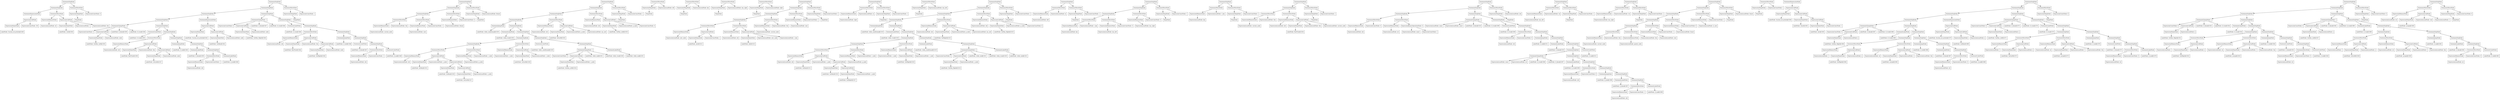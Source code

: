 digraph TreeVisitor {
"0x60300003fdc0" [label="StatementSeqNode" shape=box]
"0x60300003fd30" [label="StatementSeqNode" shape=box]
"0x60200004e2f0" [label="StatementExpressionNode" shape=box]
"0x604000067450" [label="ExpressionCallNode" shape=box]
"0x60200004e2b0" [label="ExpressionNameNode" shape=box]
"0x6040000673d0" [label="LabelNode: System.out.println@1049" shape=box]
"0x60200004e2b0" -> "0x6040000673d0"
"0x604000067450" -> "0x60200004e2b0"
"0x60200004e290" [label="ExpressionConstNode: 333" shape=box]
"0x604000067450" -> "0x60200004e290"
"0x60200004e2f0" -> "0x604000067450"
"0x60300003fd30" -> "0x60200004e2f0"
"0x60300003fd00" [label="StatementMoveNode" shape=box]
"0x60200004e410" [label="ExpressionMemoryNode" shape=box]
"0x604000067590" [label="ExpressionLocalNode: nti" shape=box]
"0x60200004e410" -> "0x604000067590"
"0x60300003fd00" -> "0x60200004e410"
"0x6040000674d0" [label="ExpressionCallNode" shape=box]
"0x60200004e330" [label="ExpressionNameNode" shape=box]
"0x604000067490" [label="LabelNode: visit@1050" shape=box]
"0x60200004e330" -> "0x604000067490"
"0x6040000674d0" -> "0x60200004e330"
"0x604000067510" [label="ExpressionLocalNode: v" shape=box]
"0x6040000674d0" -> "0x604000067510"
"0x604000067550" [label="ExpressionLocalNode: this" shape=box]
"0x6040000674d0" -> "0x604000067550"
"0x60300003fd00" -> "0x6040000674d0"
"0x60300003fd30" -> "0x60300003fd00"
"0x60300003fdc0" -> "0x60300003fd30"
"0x60300003fd90" [label="StatementMoveNode" shape=box]
"0x60200004e4b0" [label="ExpressionTempNode" shape=box]
"0x6040000675d0" [label="TempNode" shape=box]
"0x60200004e4b0" -> "0x6040000675d0"
"0x60300003fd90" -> "0x60200004e4b0"
"0x60200004e490" [label="ExpressionConstNode: 0" shape=box]
"0x60300003fd90" -> "0x60200004e490"
"0x60300003fdc0" -> "0x60300003fd90"
"0x60300003fbe0" [label="StatementSeqNode" shape=box]
"0x60300003fb50" [label="StatementSeqNode" shape=box]
"0x60300003f970" [label="StatementSeqNode" shape=box]
"0x60300005ffe0" [label="StatementSeqNode" shape=box]
"0x604000066d10" [label="StatementCJumpNode: 1" shape=box]
"0x60200004dcf0" [label="ExpressionConstNode: 0" shape=box]
"0x604000066d10" -> "0x60200004dcf0"
"0x604000066910" [label="ExpressionCallNode" shape=box]
"0x60200004d9d0" [label="ExpressionNameNode" shape=box]
"0x6040000668d0" [label="LabelNode: GetHas_Left@1035" shape=box]
"0x60200004d9d0" -> "0x6040000668d0"
"0x604000066910" -> "0x60200004d9d0"
"0x604000066950" [label="ExpressionLocalNode: node" shape=box]
"0x604000066910" -> "0x604000066950"
"0x604000066d10" -> "0x604000066910"
"0x604000066bd0" [label="LabelNode: if_false@1039" shape=box]
"0x604000066d10" -> "0x604000066bd0"
"0x604000066b90" [label="LabelNode: if_true@1038" shape=box]
"0x604000066d10" -> "0x604000066b90"
"0x60300005ffe0" -> "0x604000066d10"
"0x60300003f820" [label="StatementSeqNode" shape=box]
"0x60200004dc70" [label="StatementLabelNode" shape=box]
"0x604000066c50" [label="LabelNode: if_true@1038" shape=box]
"0x60200004dc70" -> "0x604000066c50"
"0x60300003f820" -> "0x60200004dc70"
"0x60300003f850" [label="StatementSeqNode" shape=box]
"0x60300005ff80" [label="StatementMoveNode" shape=box]
"0x60200004db90" [label="ExpressionMemoryNode" shape=box]
"0x604000066b10" [label="ExpressionLocalNode: ntb" shape=box]
"0x60200004db90" -> "0x604000066b10"
"0x60300005ff80" -> "0x60200004db90"
"0x6040000669d0" [label="ExpressionCallNode" shape=box]
"0x60200004da50" [label="ExpressionNameNode" shape=box]
"0x604000066990" [label="LabelNode: RecPrint@1036" shape=box]
"0x60200004da50" -> "0x604000066990"
"0x6040000669d0" -> "0x60200004da50"
"0x604000066a10" [label="ExpressionLocalNode: this" shape=box]
"0x6040000669d0" -> "0x604000066a10"
"0x604000066a90" [label="ExpressionCallNode" shape=box]
"0x60200004dab0" [label="ExpressionNameNode" shape=box]
"0x604000066a50" [label="LabelNode: GetLeft@1037" shape=box]
"0x60200004dab0" -> "0x604000066a50"
"0x604000066a90" -> "0x60200004dab0"
"0x604000066ad0" [label="ExpressionLocalNode: node" shape=box]
"0x604000066a90" -> "0x604000066ad0"
"0x6040000669d0" -> "0x604000066a90"
"0x60300005ff80" -> "0x6040000669d0"
"0x60300003f850" -> "0x60300005ff80"
"0x60300003f880" [label="StatementSeqNode" shape=box]
"0x60200004dcd0" [label="StatementJumpNode" shape=box]
"0x604000066c10" [label="LabelNode: if_end@1040" shape=box]
"0x60200004dcd0" -> "0x604000066c10"
"0x60300003f880" -> "0x60200004dcd0"
"0x60300003f8b0" [label="StatementSeqNode" shape=box]
"0x60200004dc90" [label="StatementLabelNode" shape=box]
"0x604000066c90" [label="LabelNode: if_false@1039" shape=box]
"0x60200004dc90" -> "0x604000066c90"
"0x60300003f8b0" -> "0x60200004dc90"
"0x60300003f8e0" [label="StatementSeqNode" shape=box]
"0x60300005ffb0" [label="StatementMoveNode" shape=box]
"0x60200004dc30" [label="ExpressionMemoryNode" shape=box]
"0x604000066b50" [label="ExpressionLocalNode: ntb" shape=box]
"0x60200004dc30" -> "0x604000066b50"
"0x60300005ffb0" -> "0x60200004dc30"
"0x60200004dbf0" [label="ExpressionConstNode: 1" shape=box]
"0x60300005ffb0" -> "0x60200004dbf0"
"0x60300003f8e0" -> "0x60300005ffb0"
"0x60200004dcb0" [label="StatementLabelNode" shape=box]
"0x604000066cd0" [label="LabelNode: if_end@1040" shape=box]
"0x60200004dcb0" -> "0x604000066cd0"
"0x60300003f8e0" -> "0x60200004dcb0"
"0x60300003f8b0" -> "0x60300003f8e0"
"0x60300003f880" -> "0x60300003f8b0"
"0x60300003f850" -> "0x60300003f880"
"0x60300003f820" -> "0x60300003f850"
"0x60300005ffe0" -> "0x60300003f820"
"0x60300003f970" -> "0x60300005ffe0"
"0x60200004ddf0" [label="StatementExpressionNode" shape=box]
"0x604000066e90" [label="ExpressionCallNode" shape=box]
"0x60200004ddb0" [label="ExpressionNameNode" shape=box]
"0x604000066e10" [label="LabelNode: System.out.println@1042" shape=box]
"0x60200004ddb0" -> "0x604000066e10"
"0x604000066e90" -> "0x60200004ddb0"
"0x604000066d90" [label="ExpressionCallNode" shape=box]
"0x60200004dd30" [label="ExpressionNameNode" shape=box]
"0x604000066d50" [label="LabelNode: GetKey@1041" shape=box]
"0x60200004dd30" -> "0x604000066d50"
"0x604000066d90" -> "0x60200004dd30"
"0x604000066dd0" [label="ExpressionLocalNode: node" shape=box]
"0x604000066d90" -> "0x604000066dd0"
"0x604000066e90" -> "0x604000066d90"
"0x60200004ddf0" -> "0x604000066e90"
"0x60300003f970" -> "0x60200004ddf0"
"0x60300003fb50" -> "0x60300003f970"
"0x60300003fa30" [label="StatementSeqNode" shape=box]
"0x604000067310" [label="StatementCJumpNode: 1" shape=box]
"0x60200004e170" [label="ExpressionConstNode: 0" shape=box]
"0x604000067310" -> "0x60200004e170"
"0x604000066f10" [label="ExpressionCallNode" shape=box]
"0x60200004de50" [label="ExpressionNameNode" shape=box]
"0x604000066ed0" [label="LabelNode: GetHas_Right@1043" shape=box]
"0x60200004de50" -> "0x604000066ed0"
"0x604000066f10" -> "0x60200004de50"
"0x604000066f50" [label="ExpressionLocalNode: node" shape=box]
"0x604000066f10" -> "0x604000066f50"
"0x604000067310" -> "0x604000066f10"
"0x6040000671d0" [label="LabelNode: if_false@1047" shape=box]
"0x604000067310" -> "0x6040000671d0"
"0x604000067190" [label="LabelNode: if_true@1046" shape=box]
"0x604000067310" -> "0x604000067190"
"0x60300003fa30" -> "0x604000067310"
"0x60300003fa60" [label="StatementSeqNode" shape=box]
"0x60200004e0f0" [label="StatementLabelNode" shape=box]
"0x604000067250" [label="LabelNode: if_true@1046" shape=box]
"0x60200004e0f0" -> "0x604000067250"
"0x60300003fa60" -> "0x60200004e0f0"
"0x60300003fa90" [label="StatementSeqNode" shape=box]
"0x60300003f9d0" [label="StatementMoveNode" shape=box]
"0x60200004e010" [label="ExpressionMemoryNode" shape=box]
"0x604000067110" [label="ExpressionLocalNode: ntb" shape=box]
"0x60200004e010" -> "0x604000067110"
"0x60300003f9d0" -> "0x60200004e010"
"0x604000066fd0" [label="ExpressionCallNode" shape=box]
"0x60200004ded0" [label="ExpressionNameNode" shape=box]
"0x604000066f90" [label="LabelNode: RecPrint@1044" shape=box]
"0x60200004ded0" -> "0x604000066f90"
"0x604000066fd0" -> "0x60200004ded0"
"0x604000067010" [label="ExpressionLocalNode: this" shape=box]
"0x604000066fd0" -> "0x604000067010"
"0x604000067090" [label="ExpressionCallNode" shape=box]
"0x60200004df30" [label="ExpressionNameNode" shape=box]
"0x604000067050" [label="LabelNode: GetRight@1045" shape=box]
"0x60200004df30" -> "0x604000067050"
"0x604000067090" -> "0x60200004df30"
"0x6040000670d0" [label="ExpressionLocalNode: node" shape=box]
"0x604000067090" -> "0x6040000670d0"
"0x604000066fd0" -> "0x604000067090"
"0x60300003f9d0" -> "0x604000066fd0"
"0x60300003fa90" -> "0x60300003f9d0"
"0x60300003fac0" [label="StatementSeqNode" shape=box]
"0x60200004e150" [label="StatementJumpNode" shape=box]
"0x604000067210" [label="LabelNode: if_end@1048" shape=box]
"0x60200004e150" -> "0x604000067210"
"0x60300003fac0" -> "0x60200004e150"
"0x60300003faf0" [label="StatementSeqNode" shape=box]
"0x60200004e110" [label="StatementLabelNode" shape=box]
"0x604000067290" [label="LabelNode: if_false@1047" shape=box]
"0x60200004e110" -> "0x604000067290"
"0x60300003faf0" -> "0x60200004e110"
"0x60300003fb20" [label="StatementSeqNode" shape=box]
"0x60300003fa00" [label="StatementMoveNode" shape=box]
"0x60200004e0b0" [label="ExpressionMemoryNode" shape=box]
"0x604000067150" [label="ExpressionLocalNode: ntb" shape=box]
"0x60200004e0b0" -> "0x604000067150"
"0x60300003fa00" -> "0x60200004e0b0"
"0x60200004e070" [label="ExpressionConstNode: 1" shape=box]
"0x60300003fa00" -> "0x60200004e070"
"0x60300003fb20" -> "0x60300003fa00"
"0x60200004e130" [label="StatementLabelNode" shape=box]
"0x6040000672d0" [label="LabelNode: if_end@1048" shape=box]
"0x60200004e130" -> "0x6040000672d0"
"0x60300003fb20" -> "0x60200004e130"
"0x60300003faf0" -> "0x60300003fb20"
"0x60300003fac0" -> "0x60300003faf0"
"0x60300003fa90" -> "0x60300003fac0"
"0x60300003fa60" -> "0x60300003fa90"
"0x60300003fa30" -> "0x60300003fa60"
"0x60300003fb50" -> "0x60300003fa30"
"0x60300003fbe0" -> "0x60300003fb50"
"0x60300003fbb0" [label="StatementMoveNode" shape=box]
"0x60200004e210" [label="ExpressionTempNode" shape=box]
"0x604000067350" [label="TempNode" shape=box]
"0x60200004e210" -> "0x604000067350"
"0x60300003fbb0" -> "0x60200004e210"
"0x60200004e1f0" [label="ExpressionConstNode: 1" shape=box]
"0x60300003fbb0" -> "0x60200004e1f0"
"0x60300003fbe0" -> "0x60300003fbb0"
"0x60300005fda0" [label="StatementSeqNode" shape=box]
"0x60300005fd10" [label="StatementSeqNode" shape=box]
"0x60300005fcb0" [label="StatementSeqNode" shape=box]
"0x60300005fc50" [label="StatementMoveNode" shape=box]
"0x60200004d530" [label="ExpressionMemoryNode" shape=box]
"0x604000066590" [label="ExpressionLocalNode: current_node" shape=box]
"0x60200004d530" -> "0x604000066590"
"0x60300005fc50" -> "0x60200004d530"
"0x604000066550" [label="ExpressionLocalNode: this" shape=box]
"0x60300005fc50" -> "0x604000066550"
"0x60300005fcb0" -> "0x60300005fc50"
"0x60300005fc80" [label="StatementMoveNode" shape=box]
"0x60200004d5d0" [label="ExpressionMemoryNode" shape=box]
"0x6040000665d0" [label="ExpressionLocalNode: cont" shape=box]
"0x60200004d5d0" -> "0x6040000665d0"
"0x60300005fc80" -> "0x60200004d5d0"
"0x60200004d590" [label="ExpressionConstNode: 1" shape=box]
"0x60300005fc80" -> "0x60200004d590"
"0x60300005fcb0" -> "0x60300005fc80"
"0x60300005fd10" -> "0x60300005fcb0"
"0x60300005fce0" [label="StatementMoveNode" shape=box]
"0x60200004d690" [label="ExpressionMemoryNode" shape=box]
"0x604000066610" [label="ExpressionLocalNode: ifound" shape=box]
"0x60200004d690" -> "0x604000066610"
"0x60300005fce0" -> "0x60200004d690"
"0x60200004d650" [label="ExpressionConstNode: 0" shape=box]
"0x60300005fce0" -> "0x60200004d650"
"0x60300005fd10" -> "0x60300005fce0"
"0x60300005fda0" -> "0x60300005fd10"
"0x60300005fd70" [label="StatementMoveNode" shape=box]
"0x60200004d710" [label="ExpressionTempNode" shape=box]
"0x604000066690" [label="TempNode" shape=box]
"0x60200004d710" -> "0x604000066690"
"0x60300005fd70" -> "0x60200004d710"
"0x604000066650" [label="ExpressionLocalNode: ifound" shape=box]
"0x60300005fd70" -> "0x604000066650"
"0x60300005fda0" -> "0x60300005fd70"
"0x60300005fbf0" [label="StatementSeqNode" shape=box]
"0x60300005fb60" [label="StatementSeqNode" shape=box]
"0x60300005fad0" [label="StatementSeqNode" shape=box]
"0x60300005f9b0" [label="StatementSeqNode" shape=box]
"0x60200004d170" [label="StatementJumpNode" shape=box]
"0x604000066090" [label="LabelNode: while_conditional@1029" shape=box]
"0x60200004d170" -> "0x604000066090"
"0x60300005f9b0" -> "0x60200004d170"
"0x60300005f9e0" [label="StatementSeqNode" shape=box]
"0x60200004d110" [label="StatementLabelNode" shape=box]
"0x6040000661d0" [label="LabelNode: while_true@1030" shape=box]
"0x60200004d110" -> "0x6040000661d0"
"0x60300005f9e0" -> "0x60200004d110"
"0x60300005fa10" [label="StatementSeqNode" shape=box]
"0x60300005f8c0" [label="StatementSeqNode" shape=box]
"0x60300005f8f0" [label="StatementSeqNode" shape=box]
"0x60300005f800" [label="StatementMoveNode" shape=box]
"0x60200004cef0" [label="ExpressionMemoryNode" shape=box]
"0x604000065ed0" [label="ExpressionLocalNode: ntb" shape=box]
"0x60200004cef0" -> "0x604000065ed0"
"0x60300005f800" -> "0x60200004cef0"
"0x604000065d10" [label="ExpressionCallNode" shape=box]
"0x60200004cd50" [label="ExpressionNameNode" shape=box]
"0x604000065cd0" [label="LabelNode: SetKey@1025" shape=box]
"0x60200004cd50" -> "0x604000065cd0"
"0x604000065d10" -> "0x60200004cd50"
"0x604000065d50" [label="ExpressionLocalNode: c_node" shape=box]
"0x604000065d10" -> "0x604000065d50"
"0x604000065dd0" [label="ExpressionCallNode" shape=box]
"0x60200004cdb0" [label="ExpressionNameNode" shape=box]
"0x604000065d90" [label="LabelNode: GetKey@1026" shape=box]
"0x60200004cdb0" -> "0x604000065d90"
"0x604000065dd0" -> "0x60200004cdb0"
"0x604000065e50" [label="ExpressionCallNode" shape=box]
"0x60200004cdd0" [label="ExpressionNameNode" shape=box]
"0x604000065e10" [label="LabelNode: GetLeft@1027" shape=box]
"0x60200004cdd0" -> "0x604000065e10"
"0x604000065e50" -> "0x60200004cdd0"
"0x604000065e90" [label="ExpressionLocalNode: c_node" shape=box]
"0x604000065e50" -> "0x604000065e90"
"0x604000065dd0" -> "0x604000065e50"
"0x604000065d10" -> "0x604000065dd0"
"0x60300005f800" -> "0x604000065d10"
"0x60300005f8f0" -> "0x60300005f800"
"0x60300005f830" [label="StatementMoveNode" shape=box]
"0x60200004cf90" [label="ExpressionMemoryNode" shape=box]
"0x604000065f50" [label="ExpressionLocalNode: p_node" shape=box]
"0x60200004cf90" -> "0x604000065f50"
"0x60300005f830" -> "0x60200004cf90"
"0x604000065f10" [label="ExpressionLocalNode: c_node" shape=box]
"0x60300005f830" -> "0x604000065f10"
"0x60300005f8f0" -> "0x60300005f830"
"0x60300005f8c0" -> "0x60300005f8f0"
"0x60300005f860" [label="StatementMoveNode" shape=box]
"0x60200004d090" [label="ExpressionMemoryNode" shape=box]
"0x604000066050" [label="ExpressionLocalNode: c_node" shape=box]
"0x60200004d090" -> "0x604000066050"
"0x60300005f860" -> "0x60200004d090"
"0x604000065fd0" [label="ExpressionCallNode" shape=box]
"0x60200004cff0" [label="ExpressionNameNode" shape=box]
"0x604000065f90" [label="LabelNode: GetLeft@1028" shape=box]
"0x60200004cff0" -> "0x604000065f90"
"0x604000065fd0" -> "0x60200004cff0"
"0x604000066010" [label="ExpressionLocalNode: c_node" shape=box]
"0x604000065fd0" -> "0x604000066010"
"0x60300005f860" -> "0x604000065fd0"
"0x60300005f8c0" -> "0x60300005f860"
"0x60300005fa10" -> "0x60300005f8c0"
"0x60300005fa40" [label="StatementSeqNode" shape=box]
"0x60200004d0f0" [label="StatementLabelNode" shape=box]
"0x604000066190" [label="LabelNode: while_conditional@1029" shape=box]
"0x60200004d0f0" -> "0x604000066190"
"0x60300005fa40" -> "0x60200004d0f0"
"0x60300005fa70" [label="StatementSeqNode" shape=box]
"0x604000066250" [label="StatementCJumpNode: 1" shape=box]
"0x60200004d150" [label="ExpressionConstNode: 0" shape=box]
"0x604000066250" -> "0x60200004d150"
"0x604000065c50" [label="ExpressionCallNode" shape=box]
"0x60200004ccd0" [label="ExpressionNameNode" shape=box]
"0x604000065c10" [label="LabelNode: GetHas_Left@1024" shape=box]
"0x60200004ccd0" -> "0x604000065c10"
"0x604000065c50" -> "0x60200004ccd0"
"0x604000065c90" [label="ExpressionLocalNode: c_node" shape=box]
"0x604000065c50" -> "0x604000065c90"
"0x604000066250" -> "0x604000065c50"
"0x604000066150" [label="LabelNode: while_end@1031" shape=box]
"0x604000066250" -> "0x604000066150"
"0x604000066110" [label="LabelNode: while_true@1030" shape=box]
"0x604000066250" -> "0x604000066110"
"0x60300005fa70" -> "0x604000066250"
"0x60200004d130" [label="StatementLabelNode" shape=box]
"0x604000066210" [label="LabelNode: while_end@1031" shape=box]
"0x60200004d130" -> "0x604000066210"
"0x60300005fa70" -> "0x60200004d130"
"0x60300005fa40" -> "0x60300005fa70"
"0x60300005fa10" -> "0x60300005fa40"
"0x60300005f9e0" -> "0x60300005fa10"
"0x60300005f9b0" -> "0x60300005f9e0"
"0x60300005fad0" -> "0x60300005f9b0"
"0x60300005faa0" [label="StatementMoveNode" shape=box]
"0x60200004d290" [label="ExpressionMemoryNode" shape=box]
"0x604000066390" [label="ExpressionLocalNode: ntb" shape=box]
"0x60200004d290" -> "0x604000066390"
"0x60300005faa0" -> "0x60200004d290"
"0x6040000662d0" [label="ExpressionCallNode" shape=box]
"0x60200004d1b0" [label="ExpressionNameNode" shape=box]
"0x604000066290" [label="LabelNode: SetLeft@1032" shape=box]
"0x60200004d1b0" -> "0x604000066290"
"0x6040000662d0" -> "0x60200004d1b0"
"0x604000066310" [label="ExpressionLocalNode: p_node" shape=box]
"0x6040000662d0" -> "0x604000066310"
"0x604000066350" [label="ExpressionLocalNode: my_null" shape=box]
"0x6040000662d0" -> "0x604000066350"
"0x60300005faa0" -> "0x6040000662d0"
"0x60300005fad0" -> "0x60300005faa0"
"0x60300005fb60" -> "0x60300005fad0"
"0x60300005fb30" [label="StatementMoveNode" shape=box]
"0x60200004d3f0" [label="ExpressionMemoryNode" shape=box]
"0x604000066490" [label="ExpressionLocalNode: ntb" shape=box]
"0x60200004d3f0" -> "0x604000066490"
"0x60300005fb30" -> "0x60200004d3f0"
"0x604000066410" [label="ExpressionCallNode" shape=box]
"0x60200004d2f0" [label="ExpressionNameNode" shape=box]
"0x6040000663d0" [label="LabelNode: SetHas_Left@1033" shape=box]
"0x60200004d2f0" -> "0x6040000663d0"
"0x604000066410" -> "0x60200004d2f0"
"0x604000066450" [label="ExpressionLocalNode: p_node" shape=box]
"0x604000066410" -> "0x604000066450"
"0x60200004d370" [label="ExpressionConstNode: 0" shape=box]
"0x604000066410" -> "0x60200004d370"
"0x60300005fb30" -> "0x604000066410"
"0x60300005fb60" -> "0x60300005fb30"
"0x60300005fbf0" -> "0x60300005fb60"
"0x60300005fbc0" [label="StatementMoveNode" shape=box]
"0x60200004d490" [label="ExpressionTempNode" shape=box]
"0x6040000664d0" [label="TempNode" shape=box]
"0x60200004d490" -> "0x6040000664d0"
"0x60300005fbc0" -> "0x60200004d490"
"0x60200004d470" [label="ExpressionConstNode: 1" shape=box]
"0x60300005fbc0" -> "0x60200004d470"
"0x60300005fbf0" -> "0x60300005fbc0"
"0x60300005e270" [label="StatementMoveNode" shape=box]
"0x60200004b1b0" [label="ExpressionTempNode" shape=box]
"0x6040000642d0" [label="TempNode" shape=box]
"0x60200004b1b0" -> "0x6040000642d0"
"0x60300005e270" -> "0x60200004b1b0"
"0x604000064290" [label="ExpressionLocalNode: left" shape=box]
"0x60300005e270" -> "0x604000064290"
"0x60300005e2d0" [label="StatementMoveNode" shape=box]
"0x60200004b210" [label="ExpressionTempNode" shape=box]
"0x604000064350" [label="TempNode" shape=box]
"0x60200004b210" -> "0x604000064350"
"0x60300005e2d0" -> "0x60200004b210"
"0x604000064310" [label="ExpressionLocalNode: key" shape=box]
"0x60300005e2d0" -> "0x604000064310"
"0x60300005e480" [label="StatementMoveNode" shape=box]
"0x60200004b390" [label="ExpressionTempNode" shape=box]
"0x604000064490" [label="TempNode" shape=box]
"0x60200004b390" -> "0x604000064490"
"0x60300005e480" -> "0x60200004b390"
"0x604000064450" [label="ExpressionLocalNode: has_right" shape=box]
"0x60300005e480" -> "0x604000064450"
"0x60300005e210" [label="StatementMoveNode" shape=box]
"0x60200004b150" [label="ExpressionTempNode" shape=box]
"0x604000064250" [label="TempNode" shape=box]
"0x60200004b150" -> "0x604000064250"
"0x60300005e210" -> "0x60200004b150"
"0x604000064210" [label="ExpressionLocalNode: right" shape=box]
"0x60300005e210" -> "0x604000064210"
"0x60300005ef60" [label="StatementSeqNode" shape=box]
"0x60300005eed0" [label="StatementSeqNode" shape=box]
"0x60300005ee70" [label="StatementSeqNode" shape=box]
"0x60300005ee10" [label="StatementSeqNode" shape=box]
"0x60300005edb0" [label="StatementMoveNode" shape=box]
"0x60200004bcd0" [label="ExpressionMemoryNode" shape=box]
"0x604000064dd0" [label="ExpressionLocalNode: new_node" shape=box]
"0x60200004bcd0" -> "0x604000064dd0"
"0x60300005edb0" -> "0x60200004bcd0"
"0x604000064d90" [label="ExpressionCallNode" shape=box]
"0x60200004bc30" [label="ExpressionNameNode" shape=box]
"0x604000064d50" [label="LabelNode: new@1012" shape=box]
"0x60200004bc30" -> "0x604000064d50"
"0x604000064d90" -> "0x60200004bc30"
"0x60200004bc50" [label="ExpressionConstNode: 1" shape=box]
"0x604000064d90" -> "0x60200004bc50"
"0x60300005edb0" -> "0x604000064d90"
"0x60300005ee10" -> "0x60300005edb0"
"0x60300005ede0" [label="StatementMoveNode" shape=box]
"0x60200004bdf0" [label="ExpressionMemoryNode" shape=box]
"0x604000064f10" [label="ExpressionLocalNode: ntb" shape=box]
"0x60200004bdf0" -> "0x604000064f10"
"0x60300005ede0" -> "0x60200004bdf0"
"0x604000064e50" [label="ExpressionCallNode" shape=box]
"0x60200004bd10" [label="ExpressionNameNode" shape=box]
"0x604000064e10" [label="LabelNode: Init@1013" shape=box]
"0x60200004bd10" -> "0x604000064e10"
"0x604000064e50" -> "0x60200004bd10"
"0x604000064e90" [label="ExpressionLocalNode: new_node" shape=box]
"0x604000064e50" -> "0x604000064e90"
"0x604000064ed0" [label="ExpressionLocalNode: v_key" shape=box]
"0x604000064e50" -> "0x604000064ed0"
"0x60300005ede0" -> "0x604000064e50"
"0x60300005ee10" -> "0x60300005ede0"
"0x60300005ee70" -> "0x60300005ee10"
"0x60300005ee40" [label="StatementMoveNode" shape=box]
"0x60200004be90" [label="ExpressionMemoryNode" shape=box]
"0x604000064f90" [label="ExpressionLocalNode: current_node" shape=box]
"0x60200004be90" -> "0x604000064f90"
"0x60300005ee40" -> "0x60200004be90"
"0x604000064f50" [label="ExpressionLocalNode: this" shape=box]
"0x60300005ee40" -> "0x604000064f50"
"0x60300005ee70" -> "0x60300005ee40"
"0x60300005eed0" -> "0x60300005ee70"
"0x60300005eea0" [label="StatementMoveNode" shape=box]
"0x60200004bf50" [label="ExpressionMemoryNode" shape=box]
"0x604000064fd0" [label="ExpressionLocalNode: cont" shape=box]
"0x60200004bf50" -> "0x604000064fd0"
"0x60300005eea0" -> "0x60200004bf50"
"0x60200004bf10" [label="ExpressionConstNode: 1" shape=box]
"0x60300005eea0" -> "0x60200004bf10"
"0x60300005eed0" -> "0x60300005eea0"
"0x60300005ef60" -> "0x60300005eed0"
"0x60300005ef30" [label="StatementMoveNode" shape=box]
"0x60200004bff0" [label="ExpressionTempNode" shape=box]
"0x604000065010" [label="TempNode" shape=box]
"0x60200004bff0" -> "0x604000065010"
"0x60300005ef30" -> "0x60200004bff0"
"0x60200004bfd0" [label="ExpressionConstNode: 1" shape=box]
"0x60300005ef30" -> "0x60200004bfd0"
"0x60300005ef60" -> "0x60300005ef30"
"0x60300005e060" [label="StatementSeqNode" shape=box]
"0x60300005dfd0" [label="StatementMoveNode" shape=box]
"0x60200004af30" [label="ExpressionMemoryNode" shape=box]
"0x6040000640d0" [label="ExpressionLocalNode: right" shape=box]
"0x60200004af30" -> "0x6040000640d0"
"0x60300005dfd0" -> "0x60200004af30"
"0x604000064090" [label="ExpressionLocalNode: rn" shape=box]
"0x60300005dfd0" -> "0x604000064090"
"0x60300005e060" -> "0x60300005dfd0"
"0x60300005e030" [label="StatementMoveNode" shape=box]
"0x60200004afb0" [label="ExpressionTempNode" shape=box]
"0x604000064110" [label="TempNode" shape=box]
"0x60200004afb0" -> "0x604000064110"
"0x60300005e030" -> "0x60200004afb0"
"0x60200004af90" [label="ExpressionConstNode: 1" shape=box]
"0x60300005e030" -> "0x60200004af90"
"0x60300005e060" -> "0x60300005e030"
"0x60300005e540" [label="StatementMoveNode" shape=box]
"0x60200004b3f0" [label="ExpressionTempNode" shape=box]
"0x604000064510" [label="TempNode" shape=box]
"0x60200004b3f0" -> "0x604000064510"
"0x60300005e540" -> "0x60200004b3f0"
"0x6040000644d0" [label="ExpressionLocalNode: has_left" shape=box]
"0x60300005e540" -> "0x6040000644d0"
"0x60300005f770" [label="StatementSeqNode" shape=box]
"0x60300005f6e0" [label="StatementSeqNode" shape=box]
"0x60300005f650" [label="StatementSeqNode" shape=box]
"0x60300005f530" [label="StatementSeqNode" shape=box]
"0x60200004c950" [label="StatementJumpNode" shape=box]
"0x604000065750" [label="LabelNode: while_conditional@1019" shape=box]
"0x60200004c950" -> "0x604000065750"
"0x60300005f530" -> "0x60200004c950"
"0x60300005f560" [label="StatementSeqNode" shape=box]
"0x60200004c8f0" [label="StatementLabelNode" shape=box]
"0x604000065890" [label="LabelNode: while_true@1020" shape=box]
"0x60200004c8f0" -> "0x604000065890"
"0x60300005f560" -> "0x60200004c8f0"
"0x60300005f590" [label="StatementSeqNode" shape=box]
"0x60300005f440" [label="StatementSeqNode" shape=box]
"0x60300005f470" [label="StatementSeqNode" shape=box]
"0x60300005f380" [label="StatementMoveNode" shape=box]
"0x60200004c6d0" [label="ExpressionMemoryNode" shape=box]
"0x604000065590" [label="ExpressionLocalNode: ntb" shape=box]
"0x60200004c6d0" -> "0x604000065590"
"0x60300005f380" -> "0x60200004c6d0"
"0x6040000653d0" [label="ExpressionCallNode" shape=box]
"0x60200004c530" [label="ExpressionNameNode" shape=box]
"0x604000065390" [label="LabelNode: SetKey@1015" shape=box]
"0x60200004c530" -> "0x604000065390"
"0x6040000653d0" -> "0x60200004c530"
"0x604000065410" [label="ExpressionLocalNode: c_node" shape=box]
"0x6040000653d0" -> "0x604000065410"
"0x604000065490" [label="ExpressionCallNode" shape=box]
"0x60200004c590" [label="ExpressionNameNode" shape=box]
"0x604000065450" [label="LabelNode: GetKey@1016" shape=box]
"0x60200004c590" -> "0x604000065450"
"0x604000065490" -> "0x60200004c590"
"0x604000065510" [label="ExpressionCallNode" shape=box]
"0x60200004c5b0" [label="ExpressionNameNode" shape=box]
"0x6040000654d0" [label="LabelNode: GetRight@1017" shape=box]
"0x60200004c5b0" -> "0x6040000654d0"
"0x604000065510" -> "0x60200004c5b0"
"0x604000065550" [label="ExpressionLocalNode: c_node" shape=box]
"0x604000065510" -> "0x604000065550"
"0x604000065490" -> "0x604000065510"
"0x6040000653d0" -> "0x604000065490"
"0x60300005f380" -> "0x6040000653d0"
"0x60300005f470" -> "0x60300005f380"
"0x60300005f3b0" [label="StatementMoveNode" shape=box]
"0x60200004c770" [label="ExpressionMemoryNode" shape=box]
"0x604000065610" [label="ExpressionLocalNode: p_node" shape=box]
"0x60200004c770" -> "0x604000065610"
"0x60300005f3b0" -> "0x60200004c770"
"0x6040000655d0" [label="ExpressionLocalNode: c_node" shape=box]
"0x60300005f3b0" -> "0x6040000655d0"
"0x60300005f470" -> "0x60300005f3b0"
"0x60300005f440" -> "0x60300005f470"
"0x60300005f3e0" [label="StatementMoveNode" shape=box]
"0x60200004c870" [label="ExpressionMemoryNode" shape=box]
"0x604000065710" [label="ExpressionLocalNode: c_node" shape=box]
"0x60200004c870" -> "0x604000065710"
"0x60300005f3e0" -> "0x60200004c870"
"0x604000065690" [label="ExpressionCallNode" shape=box]
"0x60200004c7d0" [label="ExpressionNameNode" shape=box]
"0x604000065650" [label="LabelNode: GetRight@1018" shape=box]
"0x60200004c7d0" -> "0x604000065650"
"0x604000065690" -> "0x60200004c7d0"
"0x6040000656d0" [label="ExpressionLocalNode: c_node" shape=box]
"0x604000065690" -> "0x6040000656d0"
"0x60300005f3e0" -> "0x604000065690"
"0x60300005f440" -> "0x60300005f3e0"
"0x60300005f590" -> "0x60300005f440"
"0x60300005f5c0" [label="StatementSeqNode" shape=box]
"0x60200004c8d0" [label="StatementLabelNode" shape=box]
"0x604000065850" [label="LabelNode: while_conditional@1019" shape=box]
"0x60200004c8d0" -> "0x604000065850"
"0x60300005f5c0" -> "0x60200004c8d0"
"0x60300005f5f0" [label="StatementSeqNode" shape=box]
"0x604000065910" [label="StatementCJumpNode: 1" shape=box]
"0x60200004c930" [label="ExpressionConstNode: 0" shape=box]
"0x604000065910" -> "0x60200004c930"
"0x604000065310" [label="ExpressionCallNode" shape=box]
"0x60200004c4b0" [label="ExpressionNameNode" shape=box]
"0x6040000652d0" [label="LabelNode: GetHas_Right@1014" shape=box]
"0x60200004c4b0" -> "0x6040000652d0"
"0x604000065310" -> "0x60200004c4b0"
"0x604000065350" [label="ExpressionLocalNode: c_node" shape=box]
"0x604000065310" -> "0x604000065350"
"0x604000065910" -> "0x604000065310"
"0x604000065810" [label="LabelNode: while_end@1021" shape=box]
"0x604000065910" -> "0x604000065810"
"0x6040000657d0" [label="LabelNode: while_true@1020" shape=box]
"0x604000065910" -> "0x6040000657d0"
"0x60300005f5f0" -> "0x604000065910"
"0x60200004c910" [label="StatementLabelNode" shape=box]
"0x6040000658d0" [label="LabelNode: while_end@1021" shape=box]
"0x60200004c910" -> "0x6040000658d0"
"0x60300005f5f0" -> "0x60200004c910"
"0x60300005f5c0" -> "0x60300005f5f0"
"0x60300005f590" -> "0x60300005f5c0"
"0x60300005f560" -> "0x60300005f590"
"0x60300005f530" -> "0x60300005f560"
"0x60300005f650" -> "0x60300005f530"
"0x60300005f620" [label="StatementMoveNode" shape=box]
"0x60200004ca70" [label="ExpressionMemoryNode" shape=box]
"0x604000065a50" [label="ExpressionLocalNode: ntb" shape=box]
"0x60200004ca70" -> "0x604000065a50"
"0x60300005f620" -> "0x60200004ca70"
"0x604000065990" [label="ExpressionCallNode" shape=box]
"0x60200004c990" [label="ExpressionNameNode" shape=box]
"0x604000065950" [label="LabelNode: SetRight@1022" shape=box]
"0x60200004c990" -> "0x604000065950"
"0x604000065990" -> "0x60200004c990"
"0x6040000659d0" [label="ExpressionLocalNode: p_node" shape=box]
"0x604000065990" -> "0x6040000659d0"
"0x604000065a10" [label="ExpressionLocalNode: my_null" shape=box]
"0x604000065990" -> "0x604000065a10"
"0x60300005f620" -> "0x604000065990"
"0x60300005f650" -> "0x60300005f620"
"0x60300005f6e0" -> "0x60300005f650"
"0x60300005f6b0" [label="StatementMoveNode" shape=box]
"0x60200004cbd0" [label="ExpressionMemoryNode" shape=box]
"0x604000065b50" [label="ExpressionLocalNode: ntb" shape=box]
"0x60200004cbd0" -> "0x604000065b50"
"0x60300005f6b0" -> "0x60200004cbd0"
"0x604000065ad0" [label="ExpressionCallNode" shape=box]
"0x60200004cad0" [label="ExpressionNameNode" shape=box]
"0x604000065a90" [label="LabelNode: SetHas_Right@1023" shape=box]
"0x60200004cad0" -> "0x604000065a90"
"0x604000065ad0" -> "0x60200004cad0"
"0x604000065b10" [label="ExpressionLocalNode: p_node" shape=box]
"0x604000065ad0" -> "0x604000065b10"
"0x60200004cb50" [label="ExpressionConstNode: 0" shape=box]
"0x604000065ad0" -> "0x60200004cb50"
"0x60300005f6b0" -> "0x604000065ad0"
"0x60300005f6e0" -> "0x60300005f6b0"
"0x60300005f770" -> "0x60300005f6e0"
"0x60300005f740" [label="StatementMoveNode" shape=box]
"0x60200004cc70" [label="ExpressionTempNode" shape=box]
"0x604000065b90" [label="TempNode" shape=box]
"0x60200004cc70" -> "0x604000065b90"
"0x60300005f740" -> "0x60200004cc70"
"0x60200004cc50" [label="ExpressionConstNode: 1" shape=box]
"0x60300005f740" -> "0x60200004cc50"
"0x60300005f770" -> "0x60300005f740"
"0x60300005e180" [label="StatementSeqNode" shape=box]
"0x60300005e0f0" [label="StatementMoveNode" shape=box]
"0x60200004b050" [label="ExpressionMemoryNode" shape=box]
"0x604000064190" [label="ExpressionLocalNode: left" shape=box]
"0x60200004b050" -> "0x604000064190"
"0x60300005e0f0" -> "0x60200004b050"
"0x604000064150" [label="ExpressionLocalNode: ln" shape=box]
"0x60300005e0f0" -> "0x604000064150"
"0x60300005e180" -> "0x60300005e0f0"
"0x60300005e150" [label="StatementMoveNode" shape=box]
"0x60200004b0d0" [label="ExpressionTempNode" shape=box]
"0x6040000641d0" [label="TempNode" shape=box]
"0x60200004b0d0" -> "0x6040000641d0"
"0x60300005e150" -> "0x60200004b0d0"
"0x60200004b0b0" [label="ExpressionConstNode: 1" shape=box]
"0x60300005e150" -> "0x60200004b0b0"
"0x60300005e180" -> "0x60300005e150"
"0x60300005df10" [label="StatementSeqNode" shape=box]
"0x60300005de80" [label="StatementSeqNode" shape=box]
"0x60300005de20" [label="StatementSeqNode" shape=box]
"0x60300005ddc0" [label="StatementMoveNode" shape=box]
"0x60200004ac90" [label="ExpressionMemoryNode" shape=box]
"0x604000063f90" [label="ExpressionLocalNode: key" shape=box]
"0x60200004ac90" -> "0x604000063f90"
"0x60300005ddc0" -> "0x60200004ac90"
"0x604000063f50" [label="ExpressionLocalNode: v_key" shape=box]
"0x60300005ddc0" -> "0x604000063f50"
"0x60300005de20" -> "0x60300005ddc0"
"0x60300005ddf0" [label="StatementMoveNode" shape=box]
"0x60200004ad30" [label="ExpressionMemoryNode" shape=box]
"0x604000063fd0" [label="ExpressionLocalNode: has_left" shape=box]
"0x60200004ad30" -> "0x604000063fd0"
"0x60300005ddf0" -> "0x60200004ad30"
"0x60200004acf0" [label="ExpressionConstNode: 0" shape=box]
"0x60300005ddf0" -> "0x60200004acf0"
"0x60300005de20" -> "0x60300005ddf0"
"0x60300005de80" -> "0x60300005de20"
"0x60300005de50" [label="StatementMoveNode" shape=box]
"0x60200004adf0" [label="ExpressionMemoryNode" shape=box]
"0x604000064010" [label="ExpressionLocalNode: has_right" shape=box]
"0x60200004adf0" -> "0x604000064010"
"0x60300005de50" -> "0x60200004adf0"
"0x60200004adb0" [label="ExpressionConstNode: 0" shape=box]
"0x60300005de50" -> "0x60200004adb0"
"0x60300005de80" -> "0x60300005de50"
"0x60300005df10" -> "0x60300005de80"
"0x60300005dee0" [label="StatementMoveNode" shape=box]
"0x60200004ae90" [label="ExpressionTempNode" shape=box]
"0x604000064050" [label="TempNode" shape=box]
"0x60200004ae90" -> "0x604000064050"
"0x60300005dee0" -> "0x60200004ae90"
"0x60200004ae70" [label="ExpressionConstNode: 1" shape=box]
"0x60300005dee0" -> "0x60200004ae70"
"0x60300005df10" -> "0x60300005dee0"
"0x60300005e3c0" [label="StatementSeqNode" shape=box]
"0x60300005e330" [label="StatementMoveNode" shape=box]
"0x60200004b290" [label="ExpressionMemoryNode" shape=box]
"0x6040000643d0" [label="ExpressionLocalNode: key" shape=box]
"0x60200004b290" -> "0x6040000643d0"
"0x60300005e330" -> "0x60200004b290"
"0x604000064390" [label="ExpressionLocalNode: v_key" shape=box]
"0x60300005e330" -> "0x604000064390"
"0x60300005e3c0" -> "0x60300005e330"
"0x60300005e390" [label="StatementMoveNode" shape=box]
"0x60200004b310" [label="ExpressionTempNode" shape=box]
"0x604000064410" [label="TempNode" shape=box]
"0x60200004b310" -> "0x604000064410"
"0x60300005e390" -> "0x60200004b310"
"0x60200004b2f0" [label="ExpressionConstNode: 1" shape=box]
"0x60300005e390" -> "0x60200004b2f0"
"0x60300005e3c0" -> "0x60300005e390"
"0x60300005fef0" [label="StatementSeqNode" shape=box]
"0x60300005fe60" [label="StatementSeqNode" shape=box]
"0x60300005fe00" [label="StatementMoveNode" shape=box]
"0x60200004d7b0" [label="ExpressionMemoryNode" shape=box]
"0x604000066710" [label="ExpressionLocalNode: current_node" shape=box]
"0x60200004d7b0" -> "0x604000066710"
"0x60300005fe00" -> "0x60200004d7b0"
"0x6040000666d0" [label="ExpressionLocalNode: this" shape=box]
"0x60300005fe00" -> "0x6040000666d0"
"0x60300005fe60" -> "0x60300005fe00"
"0x60300005fe30" [label="StatementMoveNode" shape=box]
"0x60200004d8d0" [label="ExpressionMemoryNode" shape=box]
"0x604000066850" [label="ExpressionLocalNode: ntb" shape=box]
"0x60200004d8d0" -> "0x604000066850"
"0x60300005fe30" -> "0x60200004d8d0"
"0x604000066790" [label="ExpressionCallNode" shape=box]
"0x60200004d7f0" [label="ExpressionNameNode" shape=box]
"0x604000066750" [label="LabelNode: RecPrint@1034" shape=box]
"0x60200004d7f0" -> "0x604000066750"
"0x604000066790" -> "0x60200004d7f0"
"0x6040000667d0" [label="ExpressionLocalNode: this" shape=box]
"0x604000066790" -> "0x6040000667d0"
"0x604000066810" [label="ExpressionLocalNode: current_node" shape=box]
"0x604000066790" -> "0x604000066810"
"0x60300005fe30" -> "0x604000066790"
"0x60300005fe60" -> "0x60300005fe30"
"0x60300005fef0" -> "0x60300005fe60"
"0x60300005fec0" [label="StatementMoveNode" shape=box]
"0x60200004d970" [label="ExpressionTempNode" shape=box]
"0x604000066890" [label="TempNode" shape=box]
"0x60200004d970" -> "0x604000066890"
"0x60300005fec0" -> "0x60200004d970"
"0x60200004d950" [label="ExpressionConstNode: 1" shape=box]
"0x60300005fec0" -> "0x60200004d950"
"0x60300005fef0" -> "0x60300005fec0"
"0x60300005ed20" [label="StatementSeqNode" shape=box]
"0x60300005ec90" [label="StatementSeqNode" shape=box]
"0x60300005e8d0" [label="StatementSeqNode" shape=box]
"0x60300005e810" [label="StatementMoveNode" shape=box]
"0x60200004b6d0" [label="ExpressionMemoryNode" shape=box]
"0x6040000646d0" [label="ExpressionLocalNode: ntb" shape=box]
"0x60200004b6d0" -> "0x6040000646d0"
"0x60300005e810" -> "0x60200004b6d0"
"0x60200004b690" [label="ExpressionConstNode: 0" shape=box]
"0x60300005e810" -> "0x60200004b690"
"0x60300005e8d0" -> "0x60300005e810"
"0x60300005e8a0" [label="StatementMoveNode" shape=box]
"0x60200004b790" [label="ExpressionMemoryNode" shape=box]
"0x604000064750" [label="ExpressionLocalNode: nti" shape=box]
"0x60200004b790" -> "0x604000064750"
"0x60300005e8a0" -> "0x60200004b790"
"0x60300005e870" [label="ExpressionBinaryOperationNode: 0" shape=box]
"0x604000064710" [label="ExpressionLocalNode: num2" shape=box]
"0x60300005e870" -> "0x604000064710"
"0x60200004b750" [label="ExpressionConstNode: 1" shape=box]
"0x60300005e870" -> "0x60200004b750"
"0x60300005e8a0" -> "0x60300005e870"
"0x60300005e8d0" -> "0x60300005e8a0"
"0x60300005ec90" -> "0x60300005e8d0"
"0x60300005eb70" [label="StatementSeqNode" shape=box]
"0x604000064c90" [label="StatementCJumpNode: 2" shape=box]
"0x604000064790" [label="ExpressionLocalNode: num1" shape=box]
"0x604000064c90" -> "0x604000064790"
"0x6040000647d0" [label="ExpressionLocalNode: num2" shape=box]
"0x604000064c90" -> "0x6040000647d0"
"0x604000064b50" [label="LabelNode: if_false@1010" shape=box]
"0x604000064c90" -> "0x604000064b50"
"0x604000064b10" [label="LabelNode: if_true@1009" shape=box]
"0x604000064c90" -> "0x604000064b10"
"0x60300005eb70" -> "0x604000064c90"
"0x60300005eba0" [label="StatementSeqNode" shape=box]
"0x60200004baf0" [label="StatementLabelNode" shape=box]
"0x604000064bd0" [label="LabelNode: if_true@1009" shape=box]
"0x60200004baf0" -> "0x604000064bd0"
"0x60300005eba0" -> "0x60200004baf0"
"0x60300005ebd0" [label="StatementSeqNode" shape=box]
"0x60300005e930" [label="StatementMoveNode" shape=box]
"0x60200004b890" [label="ExpressionMemoryNode" shape=box]
"0x604000064810" [label="ExpressionLocalNode: ntb" shape=box]
"0x60200004b890" -> "0x604000064810"
"0x60300005e930" -> "0x60200004b890"
"0x60200004b850" [label="ExpressionConstNode: 0" shape=box]
"0x60300005e930" -> "0x60200004b850"
"0x60300005ebd0" -> "0x60300005e930"
"0x60300005ec00" [label="StatementSeqNode" shape=box]
"0x60200004bb50" [label="StatementJumpNode" shape=box]
"0x604000064b90" [label="LabelNode: if_end@1011" shape=box]
"0x60200004bb50" -> "0x604000064b90"
"0x60300005ec00" -> "0x60200004bb50"
"0x60300005ec30" [label="StatementSeqNode" shape=box]
"0x60200004bb10" [label="StatementLabelNode" shape=box]
"0x604000064c10" [label="LabelNode: if_false@1010" shape=box]
"0x60200004bb10" -> "0x604000064c10"
"0x60300005ec30" -> "0x60200004bb10"
"0x60300005ec60" [label="StatementSeqNode" shape=box]
"0x60300005ea50" [label="StatementSeqNode" shape=box]
"0x604000064ad0" [label="StatementCJumpNode: 2" shape=box]
"0x604000064850" [label="ExpressionLocalNode: num1" shape=box]
"0x604000064ad0" -> "0x604000064850"
"0x604000064890" [label="ExpressionLocalNode: nti" shape=box]
"0x604000064ad0" -> "0x604000064890"
"0x604000064950" [label="LabelNode: if_true@1006" shape=box]
"0x604000064ad0" -> "0x604000064950"
"0x604000064990" [label="LabelNode: if_false@1007" shape=box]
"0x604000064ad0" -> "0x604000064990"
"0x60300005ea50" -> "0x604000064ad0"
"0x60300005ea80" [label="StatementSeqNode" shape=box]
"0x60200004ba50" [label="StatementLabelNode" shape=box]
"0x604000064a10" [label="LabelNode: if_true@1006" shape=box]
"0x60200004ba50" -> "0x604000064a10"
"0x60300005ea80" -> "0x60200004ba50"
"0x60300005eab0" [label="StatementSeqNode" shape=box]
"0x60300005e9f0" [label="StatementMoveNode" shape=box]
"0x60200004b970" [label="ExpressionMemoryNode" shape=box]
"0x6040000648d0" [label="ExpressionLocalNode: ntb" shape=box]
"0x60200004b970" -> "0x6040000648d0"
"0x60300005e9f0" -> "0x60200004b970"
"0x60200004b930" [label="ExpressionConstNode: 0" shape=box]
"0x60300005e9f0" -> "0x60200004b930"
"0x60300005eab0" -> "0x60300005e9f0"
"0x60300005eae0" [label="StatementSeqNode" shape=box]
"0x60200004bab0" [label="StatementJumpNode" shape=box]
"0x6040000649d0" [label="LabelNode: if_end@1008" shape=box]
"0x60200004bab0" -> "0x6040000649d0"
"0x60300005eae0" -> "0x60200004bab0"
"0x60300005eb10" [label="StatementSeqNode" shape=box]
"0x60200004ba70" [label="StatementLabelNode" shape=box]
"0x604000064a50" [label="LabelNode: if_false@1007" shape=box]
"0x60200004ba70" -> "0x604000064a50"
"0x60300005eb10" -> "0x60200004ba70"
"0x60300005eb40" [label="StatementSeqNode" shape=box]
"0x60300005ea20" [label="StatementMoveNode" shape=box]
"0x60200004ba10" [label="ExpressionMemoryNode" shape=box]
"0x604000064910" [label="ExpressionLocalNode: ntb" shape=box]
"0x60200004ba10" -> "0x604000064910"
"0x60300005ea20" -> "0x60200004ba10"
"0x60200004b9d0" [label="ExpressionConstNode: 1" shape=box]
"0x60300005ea20" -> "0x60200004b9d0"
"0x60300005eb40" -> "0x60300005ea20"
"0x60200004ba90" [label="StatementLabelNode" shape=box]
"0x604000064a90" [label="LabelNode: if_end@1008" shape=box]
"0x60200004ba90" -> "0x604000064a90"
"0x60300005eb40" -> "0x60200004ba90"
"0x60300005eb10" -> "0x60300005eb40"
"0x60300005eae0" -> "0x60300005eb10"
"0x60300005eab0" -> "0x60300005eae0"
"0x60300005ea80" -> "0x60300005eab0"
"0x60300005ea50" -> "0x60300005ea80"
"0x60300005ec60" -> "0x60300005ea50"
"0x60200004bb30" [label="StatementLabelNode" shape=box]
"0x604000064c50" [label="LabelNode: if_end@1011" shape=box]
"0x60200004bb30" -> "0x604000064c50"
"0x60300005ec60" -> "0x60200004bb30"
"0x60300005ec30" -> "0x60300005ec60"
"0x60300005ec00" -> "0x60300005ec30"
"0x60300005ebd0" -> "0x60300005ec00"
"0x60300005eba0" -> "0x60300005ebd0"
"0x60300005eb70" -> "0x60300005eba0"
"0x60300005ec90" -> "0x60300005eb70"
"0x60300005ed20" -> "0x60300005ec90"
"0x60300005ecf0" [label="StatementMoveNode" shape=box]
"0x60200004bbd0" [label="ExpressionTempNode" shape=box]
"0x604000064d10" [label="TempNode" shape=box]
"0x60200004bbd0" -> "0x604000064d10"
"0x60300005ecf0" -> "0x60200004bbd0"
"0x604000064cd0" [label="ExpressionLocalNode: ntb" shape=box]
"0x60300005ecf0" -> "0x604000064cd0"
"0x60300005ed20" -> "0x60300005ecf0"
"0x60300005e660" [label="StatementSeqNode" shape=box]
"0x60300005e5d0" [label="StatementMoveNode" shape=box]
"0x60200004b470" [label="ExpressionMemoryNode" shape=box]
"0x604000064590" [label="ExpressionLocalNode: has_left" shape=box]
"0x60200004b470" -> "0x604000064590"
"0x60300005e5d0" -> "0x60200004b470"
"0x604000064550" [label="ExpressionLocalNode: val" shape=box]
"0x60300005e5d0" -> "0x604000064550"
"0x60300005e660" -> "0x60300005e5d0"
"0x60300005e630" [label="StatementMoveNode" shape=box]
"0x60200004b4f0" [label="ExpressionTempNode" shape=box]
"0x6040000645d0" [label="TempNode" shape=box]
"0x60200004b4f0" -> "0x6040000645d0"
"0x60300005e630" -> "0x60200004b4f0"
"0x60200004b4d0" [label="ExpressionConstNode: 1" shape=box]
"0x60300005e630" -> "0x60200004b4d0"
"0x60300005e660" -> "0x60300005e630"
"0x60300005e780" [label="StatementSeqNode" shape=box]
"0x60300005e6f0" [label="StatementMoveNode" shape=box]
"0x60200004b590" [label="ExpressionMemoryNode" shape=box]
"0x604000064650" [label="ExpressionLocalNode: has_right" shape=box]
"0x60200004b590" -> "0x604000064650"
"0x60300005e6f0" -> "0x60200004b590"
"0x604000064610" [label="ExpressionLocalNode: val" shape=box]
"0x60300005e6f0" -> "0x604000064610"
"0x60300005e780" -> "0x60300005e6f0"
"0x60300005e750" [label="StatementMoveNode" shape=box]
"0x60200004b610" [label="ExpressionTempNode" shape=box]
"0x604000064690" [label="TempNode" shape=box]
"0x60200004b610" -> "0x604000064690"
"0x60300005e750" -> "0x60200004b610"
"0x60200004b5f0" [label="ExpressionConstNode: 1" shape=box]
"0x60300005e750" -> "0x60200004b5f0"
"0x60300005e780" -> "0x60300005e750"
"0x60300005f200" [label="StatementSeqNode" shape=box]
"0x60300005f170" [label="StatementSeqNode" shape=box]
"0x60300005f110" [label="StatementSeqNode" shape=box]
"0x60300005f0b0" [label="StatementSeqNode" shape=box]
"0x60300005f050" [label="StatementSeqNode" shape=box]
"0x60300005eff0" [label="StatementMoveNode" shape=box]
"0x60200004c090" [label="ExpressionMemoryNode" shape=box]
"0x604000065090" [label="ExpressionLocalNode: current_node" shape=box]
"0x60200004c090" -> "0x604000065090"
"0x60300005eff0" -> "0x60200004c090"
"0x604000065050" [label="ExpressionLocalNode: this" shape=box]
"0x60300005eff0" -> "0x604000065050"
"0x60300005f050" -> "0x60300005eff0"
"0x60300005f020" [label="StatementMoveNode" shape=box]
"0x60200004c110" [label="ExpressionMemoryNode" shape=box]
"0x604000065110" [label="ExpressionLocalNode: parent_node" shape=box]
"0x60200004c110" -> "0x604000065110"
"0x60300005f020" -> "0x60200004c110"
"0x6040000650d0" [label="ExpressionLocalNode: this" shape=box]
"0x60300005f020" -> "0x6040000650d0"
"0x60300005f050" -> "0x60300005f020"
"0x60300005f0b0" -> "0x60300005f050"
"0x60300005f080" [label="StatementMoveNode" shape=box]
"0x60200004c1d0" [label="ExpressionMemoryNode" shape=box]
"0x604000065150" [label="ExpressionLocalNode: cont" shape=box]
"0x60200004c1d0" -> "0x604000065150"
"0x60300005f080" -> "0x60200004c1d0"
"0x60200004c190" [label="ExpressionConstNode: 1" shape=box]
"0x60300005f080" -> "0x60200004c190"
"0x60300005f0b0" -> "0x60300005f080"
"0x60300005f110" -> "0x60300005f0b0"
"0x60300005f0e0" [label="StatementMoveNode" shape=box]
"0x60200004c290" [label="ExpressionMemoryNode" shape=box]
"0x604000065190" [label="ExpressionLocalNode: found" shape=box]
"0x60200004c290" -> "0x604000065190"
"0x60300005f0e0" -> "0x60200004c290"
"0x60200004c250" [label="ExpressionConstNode: 0" shape=box]
"0x60300005f0e0" -> "0x60200004c250"
"0x60300005f110" -> "0x60300005f0e0"
"0x60300005f170" -> "0x60300005f110"
"0x60300005f140" [label="StatementMoveNode" shape=box]
"0x60200004c350" [label="ExpressionMemoryNode" shape=box]
"0x6040000651d0" [label="ExpressionLocalNode: is_root" shape=box]
"0x60200004c350" -> "0x6040000651d0"
"0x60300005f140" -> "0x60200004c350"
"0x60200004c310" [label="ExpressionConstNode: 1" shape=box]
"0x60300005f140" -> "0x60200004c310"
"0x60300005f170" -> "0x60300005f140"
"0x60300005f200" -> "0x60300005f170"
"0x60300005f1d0" [label="StatementMoveNode" shape=box]
"0x60200004c3d0" [label="ExpressionTempNode" shape=box]
"0x604000065250" [label="TempNode" shape=box]
"0x60200004c3d0" -> "0x604000065250"
"0x60300005f1d0" -> "0x60200004c3d0"
"0x604000065210" [label="ExpressionLocalNode: found" shape=box]
"0x60300005f1d0" -> "0x604000065210"
"0x60300005f200" -> "0x60300005f1d0"
"0x60300005f2c0" [label="StatementMoveNode" shape=box]
"0x60200004c470" [label="ExpressionTempNode" shape=box]
"0x604000065290" [label="TempNode" shape=box]
"0x60200004c470" -> "0x604000065290"
"0x60300005f2c0" -> "0x60200004c470"
"0x60200004c450" [label="ExpressionConstNode: 1" shape=box]
"0x60300005f2c0" -> "0x60200004c450"
"0x60200004aa50" [label="StatementExpressionNode" shape=box]
"0x604000063d90" [label="ExpressionCallNode" shape=box]
"0x60200004aa10" [label="ExpressionNameNode" shape=box]
"0x604000063d10" [label="LabelNode: System.out.println@1004" shape=box]
"0x60200004aa10" -> "0x604000063d10"
"0x604000063d90" -> "0x60200004aa10"
"0x604000063c50" [label="ExpressionCallNode" shape=box]
"0x60200004a930" [label="ExpressionNameNode" shape=box]
"0x604000063c10" [label="LabelNode: Start@1002" shape=box]
"0x60200004a930" -> "0x604000063c10"
"0x604000063c50" -> "0x60200004a930"
"0x604000063cd0" [label="ExpressionCallNode" shape=box]
"0x60200004a950" [label="ExpressionNameNode" shape=box]
"0x604000063c90" [label="LabelNode: new@1003" shape=box]
"0x60200004a950" -> "0x604000063c90"
"0x604000063cd0" -> "0x60200004a950"
"0x60200004a970" [label="ExpressionConstNode: 1" shape=box]
"0x604000063cd0" -> "0x60200004a970"
"0x604000063c50" -> "0x604000063cd0"
"0x604000063d90" -> "0x604000063c50"
"0x60200004aa50" -> "0x604000063d90"
"0x603000060940" [label="StatementSeqNode" shape=box]
"0x6030000608b0" [label="StatementSeqNode" shape=box]
"0x603000060670" [label="StatementSeqNode" shape=box]
"0x6030000604f0" [label="StatementSeqNode" shape=box]
"0x604000068510" [label="StatementCJumpNode: 1" shape=box]
"0x60200004f250" [label="ExpressionConstNode: 0" shape=box]
"0x604000068510" -> "0x60200004f250"
"0x604000068090" [label="ExpressionCallNode" shape=box]
"0x60200004ee50" [label="ExpressionNameNode" shape=box]
"0x604000068050" [label="LabelNode: GetHas_Right@1063" shape=box]
"0x60200004ee50" -> "0x604000068050"
"0x604000068090" -> "0x60200004ee50"
"0x6040000680d0" [label="ExpressionLocalNode: n" shape=box]
"0x604000068090" -> "0x6040000680d0"
"0x604000068510" -> "0x604000068090"
"0x6040000683d0" [label="LabelNode: if_false@1067" shape=box]
"0x604000068510" -> "0x6040000683d0"
"0x604000068390" [label="LabelNode: if_true@1066" shape=box]
"0x604000068510" -> "0x604000068390"
"0x6030000604f0" -> "0x604000068510"
"0x603000060520" [label="StatementSeqNode" shape=box]
"0x60200004f1d0" [label="StatementLabelNode" shape=box]
"0x604000068450" [label="LabelNode: if_true@1066" shape=box]
"0x60200004f1d0" -> "0x604000068450"
"0x603000060520" -> "0x60200004f1d0"
"0x603000060550" [label="StatementSeqNode" shape=box]
"0x603000060490" [label="StatementSeqNode" shape=box]
"0x603000060430" [label="StatementMoveNode" shape=box]
"0x60200004ef70" [label="ExpressionMemoryNode" shape=box]
"0x6040000681d0" [label="ExpressionLocalNode: r" shape=box]
"0x60200004ef70" -> "0x6040000681d0"
"0x603000060430" -> "0x60200004ef70"
"0x604000068150" [label="ExpressionCallNode" shape=box]
"0x60200004eed0" [label="ExpressionNameNode" shape=box]
"0x604000068110" [label="LabelNode: GetRight@1064" shape=box]
"0x60200004eed0" -> "0x604000068110"
"0x604000068150" -> "0x60200004eed0"
"0x604000068190" [label="ExpressionLocalNode: n" shape=box]
"0x604000068150" -> "0x604000068190"
"0x603000060430" -> "0x604000068150"
"0x603000060490" -> "0x603000060430"
"0x603000060460" [label="StatementMoveNode" shape=box]
"0x60200004f0b0" [label="ExpressionMemoryNode" shape=box]
"0x604000068310" [label="ExpressionLocalNode: nti" shape=box]
"0x60200004f0b0" -> "0x604000068310"
"0x603000060460" -> "0x60200004f0b0"
"0x604000068250" [label="ExpressionCallNode" shape=box]
"0x60200004efd0" [label="ExpressionNameNode" shape=box]
"0x604000068210" [label="LabelNode: accept@1065" shape=box]
"0x60200004efd0" -> "0x604000068210"
"0x604000068250" -> "0x60200004efd0"
"0x604000068290" [label="ExpressionLocalNode: r" shape=box]
"0x604000068250" -> "0x604000068290"
"0x6040000682d0" [label="ExpressionLocalNode: this" shape=box]
"0x604000068250" -> "0x6040000682d0"
"0x603000060460" -> "0x604000068250"
"0x603000060490" -> "0x603000060460"
"0x603000060550" -> "0x603000060490"
"0x603000060580" [label="StatementSeqNode" shape=box]
"0x60200004f230" [label="StatementJumpNode" shape=box]
"0x604000068410" [label="LabelNode: if_end@1068" shape=box]
"0x60200004f230" -> "0x604000068410"
"0x603000060580" -> "0x60200004f230"
"0x6030000605b0" [label="StatementSeqNode" shape=box]
"0x60200004f1f0" [label="StatementLabelNode" shape=box]
"0x604000068490" [label="LabelNode: if_false@1067" shape=box]
"0x60200004f1f0" -> "0x604000068490"
"0x6030000605b0" -> "0x60200004f1f0"
"0x6030000605e0" [label="StatementSeqNode" shape=box]
"0x6030000604c0" [label="StatementMoveNode" shape=box]
"0x60200004f190" [label="ExpressionMemoryNode" shape=box]
"0x604000068350" [label="ExpressionLocalNode: nti" shape=box]
"0x60200004f190" -> "0x604000068350"
"0x6030000604c0" -> "0x60200004f190"
"0x60200004f150" [label="ExpressionConstNode: 0" shape=box]
"0x6030000604c0" -> "0x60200004f150"
"0x6030000605e0" -> "0x6030000604c0"
"0x60200004f210" [label="StatementLabelNode" shape=box]
"0x6040000684d0" [label="LabelNode: if_end@1068" shape=box]
"0x60200004f210" -> "0x6040000684d0"
"0x6030000605e0" -> "0x60200004f210"
"0x6030000605b0" -> "0x6030000605e0"
"0x603000060580" -> "0x6030000605b0"
"0x603000060550" -> "0x603000060580"
"0x603000060520" -> "0x603000060550"
"0x6030000604f0" -> "0x603000060520"
"0x603000060670" -> "0x6030000604f0"
"0x60200004f350" [label="StatementExpressionNode" shape=box]
"0x604000068690" [label="ExpressionCallNode" shape=box]
"0x60200004f310" [label="ExpressionNameNode" shape=box]
"0x604000068610" [label="LabelNode: System.out.println@1070" shape=box]
"0x60200004f310" -> "0x604000068610"
"0x604000068690" -> "0x60200004f310"
"0x604000068590" [label="ExpressionCallNode" shape=box]
"0x60200004f290" [label="ExpressionNameNode" shape=box]
"0x604000068550" [label="LabelNode: GetKey@1069" shape=box]
"0x60200004f290" -> "0x604000068550"
"0x604000068590" -> "0x60200004f290"
"0x6040000685d0" [label="ExpressionLocalNode: n" shape=box]
"0x604000068590" -> "0x6040000685d0"
"0x604000068690" -> "0x604000068590"
"0x60200004f350" -> "0x604000068690"
"0x603000060670" -> "0x60200004f350"
"0x6030000608b0" -> "0x603000060670"
"0x603000060790" [label="StatementSeqNode" shape=box]
"0x604000068b90" [label="StatementCJumpNode: 1" shape=box]
"0x60200004f7b0" [label="ExpressionConstNode: 0" shape=box]
"0x604000068b90" -> "0x60200004f7b0"
"0x604000068710" [label="ExpressionCallNode" shape=box]
"0x60200004f3b0" [label="ExpressionNameNode" shape=box]
"0x6040000686d0" [label="LabelNode: GetHas_Left@1071" shape=box]
"0x60200004f3b0" -> "0x6040000686d0"
"0x604000068710" -> "0x60200004f3b0"
"0x604000068750" [label="ExpressionLocalNode: n" shape=box]
"0x604000068710" -> "0x604000068750"
"0x604000068b90" -> "0x604000068710"
"0x604000068a50" [label="LabelNode: if_false@1075" shape=box]
"0x604000068b90" -> "0x604000068a50"
"0x604000068a10" [label="LabelNode: if_true@1074" shape=box]
"0x604000068b90" -> "0x604000068a10"
"0x603000060790" -> "0x604000068b90"
"0x6030000607c0" [label="StatementSeqNode" shape=box]
"0x60200004f730" [label="StatementLabelNode" shape=box]
"0x604000068ad0" [label="LabelNode: if_true@1074" shape=box]
"0x60200004f730" -> "0x604000068ad0"
"0x6030000607c0" -> "0x60200004f730"
"0x6030000607f0" [label="StatementSeqNode" shape=box]
"0x603000060730" [label="StatementSeqNode" shape=box]
"0x6030000606d0" [label="StatementMoveNode" shape=box]
"0x60200004f4d0" [label="ExpressionMemoryNode" shape=box]
"0x604000068850" [label="ExpressionLocalNode: l" shape=box]
"0x60200004f4d0" -> "0x604000068850"
"0x6030000606d0" -> "0x60200004f4d0"
"0x6040000687d0" [label="ExpressionCallNode" shape=box]
"0x60200004f430" [label="ExpressionNameNode" shape=box]
"0x604000068790" [label="LabelNode: GetLeft@1072" shape=box]
"0x60200004f430" -> "0x604000068790"
"0x6040000687d0" -> "0x60200004f430"
"0x604000068810" [label="ExpressionLocalNode: n" shape=box]
"0x6040000687d0" -> "0x604000068810"
"0x6030000606d0" -> "0x6040000687d0"
"0x603000060730" -> "0x6030000606d0"
"0x603000060700" [label="StatementMoveNode" shape=box]
"0x60200004f610" [label="ExpressionMemoryNode" shape=box]
"0x604000068990" [label="ExpressionLocalNode: nti" shape=box]
"0x60200004f610" -> "0x604000068990"
"0x603000060700" -> "0x60200004f610"
"0x6040000688d0" [label="ExpressionCallNode" shape=box]
"0x60200004f530" [label="ExpressionNameNode" shape=box]
"0x604000068890" [label="LabelNode: accept@1073" shape=box]
"0x60200004f530" -> "0x604000068890"
"0x6040000688d0" -> "0x60200004f530"
"0x604000068910" [label="ExpressionLocalNode: l" shape=box]
"0x6040000688d0" -> "0x604000068910"
"0x604000068950" [label="ExpressionLocalNode: this" shape=box]
"0x6040000688d0" -> "0x604000068950"
"0x603000060700" -> "0x6040000688d0"
"0x603000060730" -> "0x603000060700"
"0x6030000607f0" -> "0x603000060730"
"0x603000060820" [label="StatementSeqNode" shape=box]
"0x60200004f790" [label="StatementJumpNode" shape=box]
"0x604000068a90" [label="LabelNode: if_end@1076" shape=box]
"0x60200004f790" -> "0x604000068a90"
"0x603000060820" -> "0x60200004f790"
"0x603000060850" [label="StatementSeqNode" shape=box]
"0x60200004f750" [label="StatementLabelNode" shape=box]
"0x604000068b10" [label="LabelNode: if_false@1075" shape=box]
"0x60200004f750" -> "0x604000068b10"
"0x603000060850" -> "0x60200004f750"
"0x603000060880" [label="StatementSeqNode" shape=box]
"0x603000060760" [label="StatementMoveNode" shape=box]
"0x60200004f6f0" [label="ExpressionMemoryNode" shape=box]
"0x6040000689d0" [label="ExpressionLocalNode: nti" shape=box]
"0x60200004f6f0" -> "0x6040000689d0"
"0x603000060760" -> "0x60200004f6f0"
"0x60200004f6b0" [label="ExpressionConstNode: 0" shape=box]
"0x603000060760" -> "0x60200004f6b0"
"0x603000060880" -> "0x603000060760"
"0x60200004f770" [label="StatementLabelNode" shape=box]
"0x604000068b50" [label="LabelNode: if_end@1076" shape=box]
"0x60200004f770" -> "0x604000068b50"
"0x603000060880" -> "0x60200004f770"
"0x603000060850" -> "0x603000060880"
"0x603000060820" -> "0x603000060850"
"0x6030000607f0" -> "0x603000060820"
"0x6030000607c0" -> "0x6030000607f0"
"0x603000060790" -> "0x6030000607c0"
"0x6030000608b0" -> "0x603000060790"
"0x603000060940" -> "0x6030000608b0"
"0x603000060910" [label="StatementMoveNode" shape=box]
"0x60200004f850" [label="ExpressionTempNode" shape=box]
"0x604000068bd0" [label="TempNode" shape=box]
"0x60200004f850" -> "0x604000068bd0"
"0x603000060910" -> "0x60200004f850"
"0x60200004f830" [label="ExpressionConstNode: 0" shape=box]
"0x603000060910" -> "0x60200004f830"
"0x603000060940" -> "0x603000060910"
"0x603000060340" [label="StatementSeqNode" shape=box]
"0x6030000602b0" [label="StatementSeqNode" shape=box]
"0x60300003ff70" [label="StatementSeqNode" shape=box]
"0x604000067ad0" [label="StatementCJumpNode: 1" shape=box]
"0x60200004e910" [label="ExpressionConstNode: 0" shape=box]
"0x604000067ad0" -> "0x60200004e910"
"0x604000067650" [label="ExpressionCallNode" shape=box]
"0x60200004e510" [label="ExpressionNameNode" shape=box]
"0x604000067610" [label="LabelNode: GetHas_Right@1051" shape=box]
"0x60200004e510" -> "0x604000067610"
"0x604000067650" -> "0x60200004e510"
"0x604000067690" [label="ExpressionLocalNode: n" shape=box]
"0x604000067650" -> "0x604000067690"
"0x604000067ad0" -> "0x604000067650"
"0x604000067990" [label="LabelNode: if_false@1055" shape=box]
"0x604000067ad0" -> "0x604000067990"
"0x604000067950" [label="LabelNode: if_true@1054" shape=box]
"0x604000067ad0" -> "0x604000067950"
"0x60300003ff70" -> "0x604000067ad0"
"0x60300003ffa0" [label="StatementSeqNode" shape=box]
"0x60200004e890" [label="StatementLabelNode" shape=box]
"0x604000067a10" [label="LabelNode: if_true@1054" shape=box]
"0x60200004e890" -> "0x604000067a10"
"0x60300003ffa0" -> "0x60200004e890"
"0x60300003ffd0" [label="StatementSeqNode" shape=box]
"0x60300003ff10" [label="StatementSeqNode" shape=box]
"0x60300003feb0" [label="StatementMoveNode" shape=box]
"0x60200004e630" [label="ExpressionMemoryNode" shape=box]
"0x604000067790" [label="ExpressionLocalNode: r" shape=box]
"0x60200004e630" -> "0x604000067790"
"0x60300003feb0" -> "0x60200004e630"
"0x604000067710" [label="ExpressionCallNode" shape=box]
"0x60200004e590" [label="ExpressionNameNode" shape=box]
"0x6040000676d0" [label="LabelNode: GetRight@1052" shape=box]
"0x60200004e590" -> "0x6040000676d0"
"0x604000067710" -> "0x60200004e590"
"0x604000067750" [label="ExpressionLocalNode: n" shape=box]
"0x604000067710" -> "0x604000067750"
"0x60300003feb0" -> "0x604000067710"
"0x60300003ff10" -> "0x60300003feb0"
"0x60300003fee0" [label="StatementMoveNode" shape=box]
"0x60200004e770" [label="ExpressionMemoryNode" shape=box]
"0x6040000678d0" [label="ExpressionLocalNode: nti" shape=box]
"0x60200004e770" -> "0x6040000678d0"
"0x60300003fee0" -> "0x60200004e770"
"0x604000067810" [label="ExpressionCallNode" shape=box]
"0x60200004e690" [label="ExpressionNameNode" shape=box]
"0x6040000677d0" [label="LabelNode: accept@1053" shape=box]
"0x60200004e690" -> "0x6040000677d0"
"0x604000067810" -> "0x60200004e690"
"0x604000067850" [label="ExpressionLocalNode: r" shape=box]
"0x604000067810" -> "0x604000067850"
"0x604000067890" [label="ExpressionLocalNode: this" shape=box]
"0x604000067810" -> "0x604000067890"
"0x60300003fee0" -> "0x604000067810"
"0x60300003ff10" -> "0x60300003fee0"
"0x60300003ffd0" -> "0x60300003ff10"
"0x603000060010" [label="StatementSeqNode" shape=box]
"0x60200004e8f0" [label="StatementJumpNode" shape=box]
"0x6040000679d0" [label="LabelNode: if_end@1056" shape=box]
"0x60200004e8f0" -> "0x6040000679d0"
"0x603000060010" -> "0x60200004e8f0"
"0x603000060040" [label="StatementSeqNode" shape=box]
"0x60200004e8b0" [label="StatementLabelNode" shape=box]
"0x604000067a50" [label="LabelNode: if_false@1055" shape=box]
"0x60200004e8b0" -> "0x604000067a50"
"0x603000060040" -> "0x60200004e8b0"
"0x603000060070" [label="StatementSeqNode" shape=box]
"0x60300003ff40" [label="StatementMoveNode" shape=box]
"0x60200004e850" [label="ExpressionMemoryNode" shape=box]
"0x604000067910" [label="ExpressionLocalNode: nti" shape=box]
"0x60200004e850" -> "0x604000067910"
"0x60300003ff40" -> "0x60200004e850"
"0x60200004e810" [label="ExpressionConstNode: 0" shape=box]
"0x60300003ff40" -> "0x60200004e810"
"0x603000060070" -> "0x60300003ff40"
"0x60200004e8d0" [label="StatementLabelNode" shape=box]
"0x604000067a90" [label="LabelNode: if_end@1056" shape=box]
"0x60200004e8d0" -> "0x604000067a90"
"0x603000060070" -> "0x60200004e8d0"
"0x603000060040" -> "0x603000060070"
"0x603000060010" -> "0x603000060040"
"0x60300003ffd0" -> "0x603000060010"
"0x60300003ffa0" -> "0x60300003ffd0"
"0x60300003ff70" -> "0x60300003ffa0"
"0x6030000602b0" -> "0x60300003ff70"
"0x603000060190" [label="StatementSeqNode" shape=box]
"0x604000067fd0" [label="StatementCJumpNode: 1" shape=box]
"0x60200004ed50" [label="ExpressionConstNode: 0" shape=box]
"0x604000067fd0" -> "0x60200004ed50"
"0x604000067b50" [label="ExpressionCallNode" shape=box]
"0x60200004e950" [label="ExpressionNameNode" shape=box]
"0x604000067b10" [label="LabelNode: GetHas_Left@1057" shape=box]
"0x60200004e950" -> "0x604000067b10"
"0x604000067b50" -> "0x60200004e950"
"0x604000067b90" [label="ExpressionLocalNode: n" shape=box]
"0x604000067b50" -> "0x604000067b90"
"0x604000067fd0" -> "0x604000067b50"
"0x604000067e90" [label="LabelNode: if_false@1061" shape=box]
"0x604000067fd0" -> "0x604000067e90"
"0x604000067e50" [label="LabelNode: if_true@1060" shape=box]
"0x604000067fd0" -> "0x604000067e50"
"0x603000060190" -> "0x604000067fd0"
"0x6030000601c0" [label="StatementSeqNode" shape=box]
"0x60200004ecd0" [label="StatementLabelNode" shape=box]
"0x604000067f10" [label="LabelNode: if_true@1060" shape=box]
"0x60200004ecd0" -> "0x604000067f10"
"0x6030000601c0" -> "0x60200004ecd0"
"0x6030000601f0" [label="StatementSeqNode" shape=box]
"0x603000060130" [label="StatementSeqNode" shape=box]
"0x6030000600d0" [label="StatementMoveNode" shape=box]
"0x60200004ea70" [label="ExpressionMemoryNode" shape=box]
"0x604000067c90" [label="ExpressionLocalNode: l" shape=box]
"0x60200004ea70" -> "0x604000067c90"
"0x6030000600d0" -> "0x60200004ea70"
"0x604000067c10" [label="ExpressionCallNode" shape=box]
"0x60200004e9d0" [label="ExpressionNameNode" shape=box]
"0x604000067bd0" [label="LabelNode: GetLeft@1058" shape=box]
"0x60200004e9d0" -> "0x604000067bd0"
"0x604000067c10" -> "0x60200004e9d0"
"0x604000067c50" [label="ExpressionLocalNode: n" shape=box]
"0x604000067c10" -> "0x604000067c50"
"0x6030000600d0" -> "0x604000067c10"
"0x603000060130" -> "0x6030000600d0"
"0x603000060100" [label="StatementMoveNode" shape=box]
"0x60200004ebb0" [label="ExpressionMemoryNode" shape=box]
"0x604000067dd0" [label="ExpressionLocalNode: nti" shape=box]
"0x60200004ebb0" -> "0x604000067dd0"
"0x603000060100" -> "0x60200004ebb0"
"0x604000067d10" [label="ExpressionCallNode" shape=box]
"0x60200004ead0" [label="ExpressionNameNode" shape=box]
"0x604000067cd0" [label="LabelNode: accept@1059" shape=box]
"0x60200004ead0" -> "0x604000067cd0"
"0x604000067d10" -> "0x60200004ead0"
"0x604000067d50" [label="ExpressionLocalNode: l" shape=box]
"0x604000067d10" -> "0x604000067d50"
"0x604000067d90" [label="ExpressionLocalNode: this" shape=box]
"0x604000067d10" -> "0x604000067d90"
"0x603000060100" -> "0x604000067d10"
"0x603000060130" -> "0x603000060100"
"0x6030000601f0" -> "0x603000060130"
"0x603000060220" [label="StatementSeqNode" shape=box]
"0x60200004ed30" [label="StatementJumpNode" shape=box]
"0x604000067ed0" [label="LabelNode: if_end@1062" shape=box]
"0x60200004ed30" -> "0x604000067ed0"
"0x603000060220" -> "0x60200004ed30"
"0x603000060250" [label="StatementSeqNode" shape=box]
"0x60200004ecf0" [label="StatementLabelNode" shape=box]
"0x604000067f50" [label="LabelNode: if_false@1061" shape=box]
"0x60200004ecf0" -> "0x604000067f50"
"0x603000060250" -> "0x60200004ecf0"
"0x603000060280" [label="StatementSeqNode" shape=box]
"0x603000060160" [label="StatementMoveNode" shape=box]
"0x60200004ec90" [label="ExpressionMemoryNode" shape=box]
"0x604000067e10" [label="ExpressionLocalNode: nti" shape=box]
"0x60200004ec90" -> "0x604000067e10"
"0x603000060160" -> "0x60200004ec90"
"0x60200004ec50" [label="ExpressionConstNode: 0" shape=box]
"0x603000060160" -> "0x60200004ec50"
"0x603000060280" -> "0x603000060160"
"0x60200004ed10" [label="StatementLabelNode" shape=box]
"0x604000067f90" [label="LabelNode: if_end@1062" shape=box]
"0x60200004ed10" -> "0x604000067f90"
"0x603000060280" -> "0x60200004ed10"
"0x603000060250" -> "0x603000060280"
"0x603000060220" -> "0x603000060250"
"0x6030000601f0" -> "0x603000060220"
"0x6030000601c0" -> "0x6030000601f0"
"0x603000060190" -> "0x6030000601c0"
"0x6030000602b0" -> "0x603000060190"
"0x603000060340" -> "0x6030000602b0"
"0x603000060310" [label="StatementMoveNode" shape=box]
"0x60200004edf0" [label="ExpressionTempNode" shape=box]
"0x604000068010" [label="TempNode" shape=box]
"0x60200004edf0" -> "0x604000068010"
"0x603000060310" -> "0x60200004edf0"
"0x60200004edd0" [label="ExpressionConstNode: 0" shape=box]
"0x603000060310" -> "0x60200004edd0"
"0x603000060340" -> "0x603000060310"
"0x60300005dd30" [label="StatementSeqNode" shape=box]
"0x60300005dca0" [label="StatementMoveNode" shape=box]
"0x60200004ab70" [label="ExpressionMemoryNode" shape=box]
"0x604000063ed0" [label="ExpressionLocalNode: nti" shape=box]
"0x60200004ab70" -> "0x604000063ed0"
"0x60300005dca0" -> "0x60200004ab70"
"0x604000063e10" [label="ExpressionCallNode" shape=box]
"0x60200004aa90" [label="ExpressionNameNode" shape=box]
"0x604000063dd0" [label="LabelNode: accept@1005" shape=box]
"0x60200004aa90" -> "0x604000063dd0"
"0x604000063e10" -> "0x60200004aa90"
"0x604000063e50" [label="ExpressionLocalNode: root" shape=box]
"0x604000063e10" -> "0x604000063e50"
"0x604000063e90" [label="ExpressionLocalNode: v" shape=box]
"0x604000063e10" -> "0x604000063e90"
"0x60300005dca0" -> "0x604000063e10"
"0x60300005dd30" -> "0x60300005dca0"
"0x60300005dd00" [label="StatementMoveNode" shape=box]
"0x60200004abf0" [label="ExpressionTempNode" shape=box]
"0x604000063f10" [label="TempNode" shape=box]
"0x60200004abf0" -> "0x604000063f10"
"0x60300005dd00" -> "0x60200004abf0"
"0x60200004abd0" [label="ExpressionConstNode: 0" shape=box]
"0x60300005dd00" -> "0x60200004abd0"
"0x60300005dd30" -> "0x60300005dd00"
}
